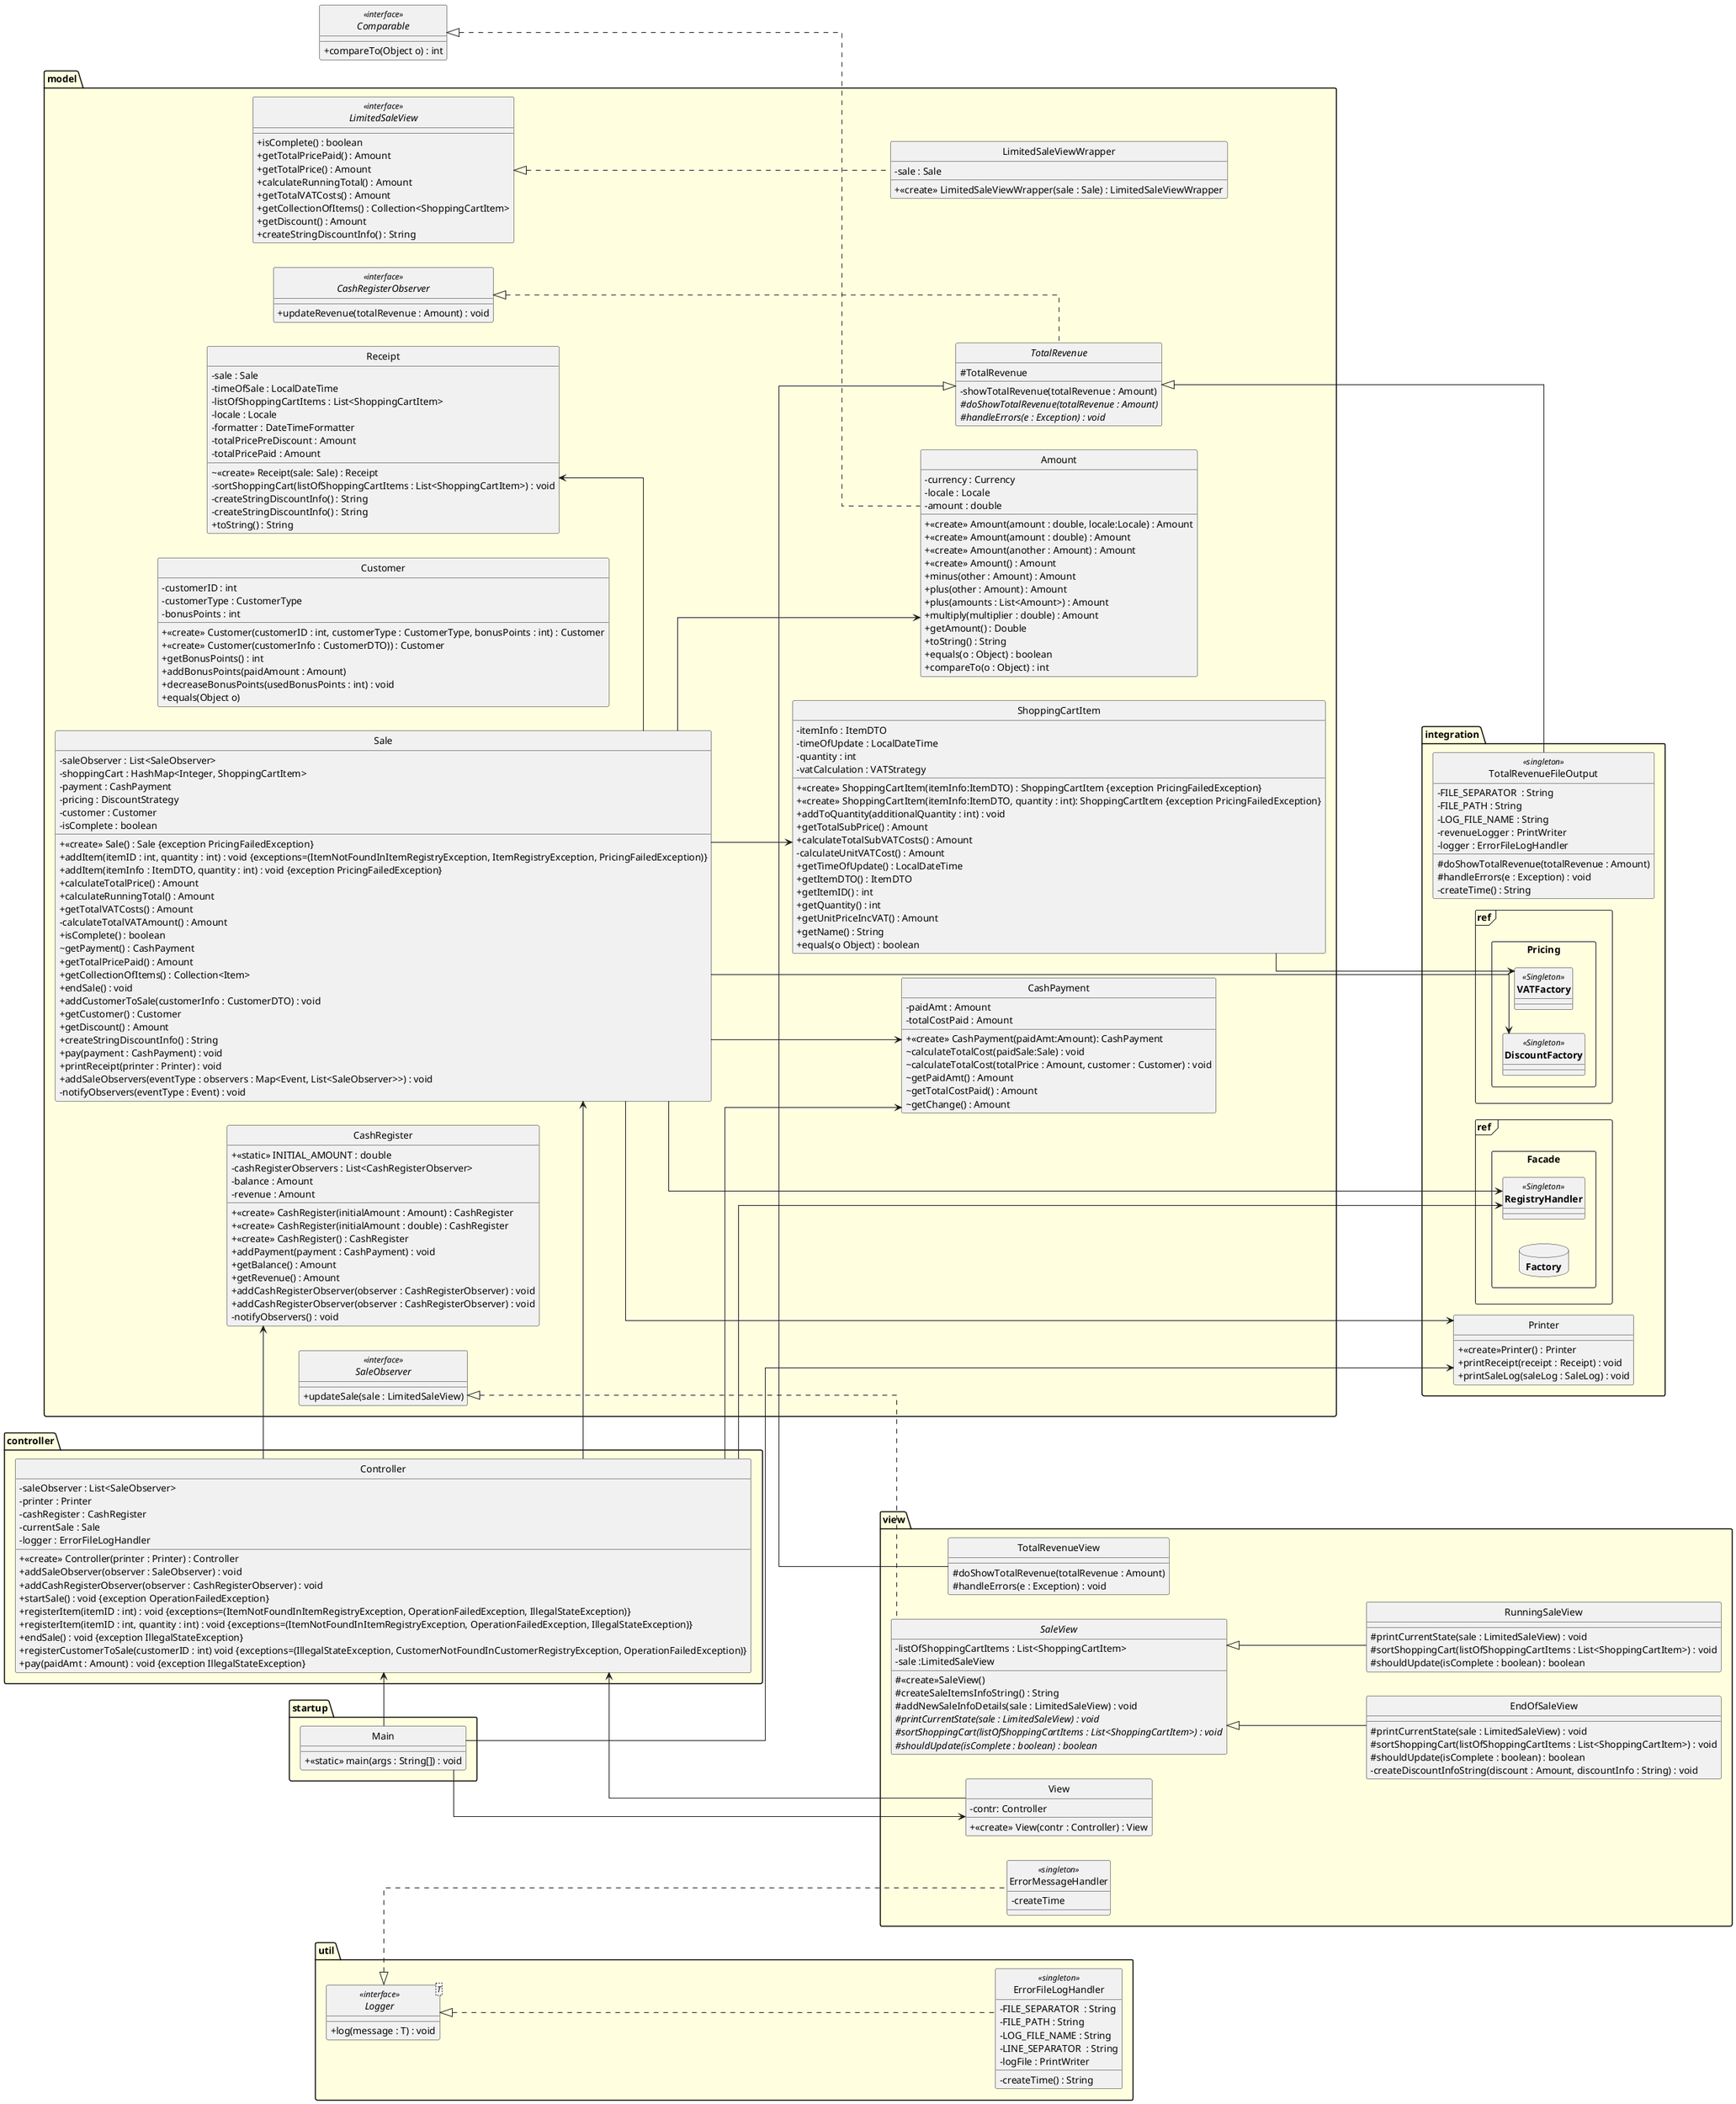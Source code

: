 @startuml
hide circle
skinparam linetype ortho
skinparam package {
    BackgroundColor LightYellow
}
'top to bottom direction
left to right direction
skinparam ClassAttributeIconSize 0
interface Comparable <<interface>> {
    + compareTo(Object o) : int
    }

package startup {
    class Main{
        + <<static>> main(args : String[]) : void
    }
}
package model {
    class Sale{
        - saleObserver : List<SaleObserver>
        - shoppingCart : HashMap<Integer, ShoppingCartItem>
'        - shoppingCart : Map<Integer, ShoppingCartItem>
        - payment : CashPayment
        - pricing : DiscountStrategy
        - customer : Customer
        - isComplete : boolean
        + <<create>> Sale() : Sale {exception PricingFailedException}
        + addItem(itemID : int, quantity : int) : void {exceptions=(ItemNotFoundInItemRegistryException, ItemRegistryException, PricingFailedException)}
        + addItem(itemInfo : ItemDTO, quantity : int) : void {exception PricingFailedException}
        + calculateTotalPrice() : Amount
        + calculateRunningTotal() : Amount
        + getTotalVATCosts() : Amount
        - calculateTotalVATAmount() : Amount
        + isComplete() : boolean
        ~ getPayment() : CashPayment
        + getTotalPricePaid() : Amount
        + getCollectionOfItems() : Collection<Item>
        + endSale() : void
        + addCustomerToSale(customerInfo : CustomerDTO) : void
        + getCustomer() : Customer
        + getDiscount() : Amount
        + createStringDiscountInfo() : String
        + pay(payment : CashPayment) : void
        + printReceipt(printer : Printer) : void
        + addSaleObservers(eventType : observers : Map<Event, List<SaleObserver>>) : void
        - notifyObservers(eventType : Event) : void
    }
    class ShoppingCartItem{
        - itemInfo : ItemDTO
        - timeOfUpdate : LocalDateTime
        - quantity : int
        - vatCalculation : VATStrategy
        + <<create>> ShoppingCartItem(itemInfo:ItemDTO) : ShoppingCartItem {exception PricingFailedException}
        + <<create>> ShoppingCartItem(itemInfo:ItemDTO, quantity : int): ShoppingCartItem {exception PricingFailedException}
        + addToQuantity(additionalQuantity : int) : void
        + getTotalSubPrice() : Amount
        + calculateTotalSubVATCosts() : Amount
        - calculateUnitVATCost() : Amount
        + getTimeOfUpdate() : LocalDateTime
        + getItemDTO() : ItemDTO
        + getItemID() : int
        + getQuantity() : int
        + getUnitPriceIncVAT() : Amount
        + getName() : String
        + equals(o Object) : boolean
        }
    class CashPayment{
        - paidAmt : Amount
        - totalCostPaid : Amount
        + <<create>> CashPayment(paidAmt:Amount): CashPayment
        ~ calculateTotalCost(paidSale:Sale) : void
         ~ calculateTotalCost(totalPrice : Amount, customer : Customer) : void
        ~ getPaidAmt() : Amount
        ~ getTotalCostPaid() : Amount
        ~ getChange() : Amount
        }
    class CashRegister{
        + <<static>> INITIAL_AMOUNT : double
        - cashRegisterObservers : List<CashRegisterObserver>
        - balance : Amount
        - revenue : Amount
        + <<create>> CashRegister(initialAmount : Amount) : CashRegister
        + <<create>> CashRegister(initialAmount : double) : CashRegister
        + <<create>> CashRegister() : CashRegister
        + addPayment(payment : CashPayment) : void
        + getBalance() : Amount
        + getRevenue() : Amount
        + addCashRegisterObserver(observer : CashRegisterObserver) : void
        + addCashRegisterObserver(observer : CashRegisterObserver) : void
        - notifyObservers() : void
    }
    class Receipt{
        - sale : Sale
        - timeOfSale : LocalDateTime
        - listOfShoppingCartItems : List<ShoppingCartItem>
        - locale : Locale
        - formatter : DateTimeFormatter
        - totalPricePreDiscount : Amount
        - totalPricePaid : Amount
        ~ <<create>> Receipt(sale: Sale) : Receipt
        - sortShoppingCart(listOfShoppingCartItems : List<ShoppingCartItem>) : void
        - createStringDiscountInfo() : String
        - createStringDiscountInfo() : String
        + toString() : String
    }
     class Amount{
        - currency : Currency
        - locale : Locale
        - amount : double
        + <<create>> Amount(amount : double, locale:Locale) : Amount
        + <<create>> Amount(amount : double) : Amount
        + <<create>> Amount(another : Amount) : Amount
        + <<create>> Amount() : Amount
        + minus(other : Amount) : Amount
        + plus(other : Amount) : Amount
        + plus(amounts : List<Amount>) : Amount
        + multiply(multiplier : double) : Amount
        + getAmount() : Double
        + toString() : String
        + equals(o : Object) : boolean
        + compareTo(o : Object) : int
    }
    class Customer {
        - customerID : int
        - customerType : CustomerType
        - bonusPoints : int
        + <<create>> Customer(customerID : int, customerType : CustomerType, bonusPoints : int) : Customer
        + <<create>> Customer(customerInfo : CustomerDTO)) : Customer
        + getBonusPoints() : int
        + addBonusPoints(paidAmount : Amount)
        + decreaseBonusPoints(usedBonusPoints : int) : void
        + equals(Object o)
    }
    interface SaleObserver <<interface>> {
        + updateSale(sale : LimitedSaleView)
    }
    interface CashRegisterObserver <<interface>> {
        + updateRevenue(totalRevenue : Amount) : void
    }
    interface LimitedSaleView <<interface>> {
        + isComplete() : boolean
        + getTotalPricePaid() : Amount
        + getTotalPrice() : Amount
        + calculateRunningTotal() : Amount
        + getTotalVATCosts() : Amount
        + getCollectionOfItems() : Collection<ShoppingCartItem>
        + getDiscount() : Amount
        + createStringDiscountInfo() : String
    }
    class LimitedSaleViewWrapper {
        - sale : Sale
        + <<create>> LimitedSaleViewWrapper(sale : Sale) : LimitedSaleViewWrapper
    }
    abstract class TotalRevenue {
        - showTotalRevenue(totalRevenue : Amount)
        # TotalRevenue
        # {abstract} doShowTotalRevenue(totalRevenue : Amount)
        # {abstract} handleErrors(e : Exception) : void
    }
}
package view {
    class EndOfSaleView {
        # printCurrentState(sale : LimitedSaleView) : void
        # sortShoppingCart(listOfShoppingCartItems : List<ShoppingCartItem>) : void
        # shouldUpdate(isComplete : boolean) : boolean
        - createDiscountInfoString(discount : Amount, discountInfo : String) : void
    }
    class ErrorMessageHandler <<singleton>>{
        - createTime
    }
    class View {
        - contr: Controller
        + <<create>> View(contr : Controller) : View
    }
    abstract class SaleView {
        - listOfShoppingCartItems : List<ShoppingCartItem>
        - sale :LimitedSaleView
        # <<create>>SaleView()
        # createSaleItemsInfoString() : String
        # addNewSaleInfoDetails(sale : LimitedSaleView) : void
        # {abstract} printCurrentState(sale : LimitedSaleView) : void
        # {abstract} sortShoppingCart(listOfShoppingCartItems : List<ShoppingCartItem>) : void
        # {abstract} shouldUpdate(isComplete : boolean) : boolean
    }
    class RunningSaleView {
        # printCurrentState(sale : LimitedSaleView) : void
        # sortShoppingCart(listOfShoppingCartItems : List<ShoppingCartItem>) : void
        # shouldUpdate(isComplete : boolean) : boolean
    }
    class TotalRevenueView {
        # doShowTotalRevenue(totalRevenue : Amount)
        # handleErrors(e : Exception) : void
    }
}

package controller {
    class Controller{
        - saleObserver : List<SaleObserver>
        - printer : Printer
        - cashRegister : CashRegister
        - currentSale : Sale
        - logger : ErrorFileLogHandler
        + <<create>> Controller(printer : Printer) : Controller
        + addSaleObserver(observer : SaleObserver) : void
        + addCashRegisterObserver(observer : CashRegisterObserver) : void
        + startSale() : void {exception OperationFailedException}
        + registerItem(itemID : int) : void {exceptions=(ItemNotFoundInItemRegistryException, OperationFailedException, IllegalStateException)}
        + registerItem(itemID : int, quantity : int) : void {exceptions=(ItemNotFoundInItemRegistryException, OperationFailedException, IllegalStateException)}
        + endSale() : void {exception IllegalStateException}
        + registerCustomerToSale(customerID : int) void {exceptions=(IllegalStateException, CustomerNotFoundInCustomerRegistryException, OperationFailedException)}
        + pay(paidAmt : Amount) : void {exception IllegalStateException}
    }
}
package integration {
    package "**ref**" <<Frame>>{
        package **Pricing** <<Rectangle>> {
            class "**DiscountFactory**" as DiscountFactory <<Singleton>>{
            }
            class "**VATFactory**" as VATFactory <<Singleton>> {
            }
       }
    }
    package "**ref **" <<Frame>> {
        package **Facade** <<Rectangle>> {
            class "**RegistryHandler**" as RegistryHandler <<Singleton>>{
            }
            package **Factory** <<Database>>{
            }
        }
    }
    class Printer{
        + <<create>>Printer() : Printer
        + printReceipt(receipt : Receipt) : void
         + printSaleLog(saleLog : SaleLog) : void
    }
    class TotalRevenueFileOutput <<singleton>> {
        - FILE_SEPARATOR  : String
        - FILE_PATH : String
        - LOG_FILE_NAME : String
        - revenueLogger : PrintWriter
        - logger : ErrorFileLogHandler
        # doShowTotalRevenue(totalRevenue : Amount)
        # handleErrors(e : Exception) : void
        - createTime() : String
        }
}
package util{
    class ErrorFileLogHandler <<singleton>>{
        - FILE_SEPARATOR  : String
        - FILE_PATH : String
        - LOG_FILE_NAME : String
        - LINE_SEPARATOR  : String
        - logFile : PrintWriter
        - createTime() : String
    }
     interface Logger <T><<interface>> {
        + log(message : T) : void
    }
}

'interfaces
CashRegisterObserver <|-[dashed]- TotalRevenue
TotalRevenue <|- TotalRevenueView
TotalRevenue <|- TotalRevenueFileOutput

SaleObserver <|-[dashed]- SaleView
SaleView <|-- EndOfSaleView
SaleView <|-- RunningSaleView

Logger <|-[dashed]- ErrorFileLogHandler
Logger <|-[dashed]- ErrorMessageHandler

LimitedSaleView <|-[dashed]- LimitedSaleViewWrapper

Comparable <|-[dashed]- Amount

'Dependencies
Main ---> View
Main -up-> Controller
Main ---> Printer

View -right-> Controller

Controller -right-> CashRegister
Controller -right-> RegistryHandler
Controller -right-> Sale
Controller -right-> CashPayment

Sale --> RegistryHandler
Sale --> DiscountFactory
Sale --> CashPayment
Sale -> Receipt
Sale --> Printer
Sale --> ShoppingCartItem
Sale --> Amount

ShoppingCartItem --> VATFactory
@enduml
@startuml
hide circle
skinparam linetype ortho
skinparam package {
    BackgroundColor LightYellow
}
'top to bottom direction
left to right direction
skinparam ClassAttributeIconSize 0
mainframe **cd** Pricing

package itegration.pricing {
    enum "//<<enumeration>>//\nCustomerType" as CustomerType {
        STUDENT,
        MEMBER
    }
    class DiscountFactory <<singleton>> {
        - {static} DISCOUNT_CLASS_NAME_KEY : String
        + getDiscountStrategy() : DiscountStrategy
        - createComposite(classNames : String[]
        - instantiateDiscountStrategy(className : String) : DiscountStrategy
    }
     interface DiscountStrategy <<interface>>{
        + getTotal(sale : Sale) : Amount
        + getDiscount() : Amount
    }
     class CompositeDiscountStrategy {
        - discountStrategies : List<DiscountStrategy>
        - usedDiscountStrategy : DiscountStrategy
        ~ <<create>> CompositeDiscountStrategy() : CompositeDiscountStrategy
        + addDiscountStrategy(discountStrategy : DiscountStrategy)
        + toString()
    }
     class MemberDiscount {
        - discountRate : double
        - discountAmount : Amount
        + toString() : String
    }
    class StudentDiscount {
        - discountRate : double
        - discountAmount : Amount
        + toString() : String
    }
    class Promotion {
        - threshold : Amount
        - bonusCheck : Amount
        - discountAmount : Amount
        - toString() : String
    }
    Together {
    class VATFactory <<singleton>> {
        - {static} VAT_CLASS_NAME_KEY : String
        + getDefaultVATStrategy() : DiscountStrategy
        - instantiateVATStrategy(className : String) : DiscountStrategy
    }
    interface VATStrategy <<interface>> {
        + calculateVATForItem(item : ShoppingCartItem) : Amount
    }
    class SwedishVAT {
        - getVATRate(vatGroupCode : int): double
    }
    }
}
class ReflectiveOperationException {
        ClassNotFoundException \n | NoSuchMethodException \n | InvocationTargetException \n | InstantiationException \n | IllegalAccessException

}

'interfaces
VATStrategy <|-[dashed]- SwedishVAT
DiscountStrategy <|-[dashed]- CompositeDiscountStrategy
DiscountStrategy <|-[dashed]- StudentDiscount
DiscountStrategy <|-[dashed]- Promotion
DiscountStrategy <|-[dashed]- MemberDiscount

'relations
DiscountFactory -down-> ReflectiveOperationException : Throws
VATFactory ---> ReflectiveOperationException : Throws
@enduml
@startuml
hide circle
skinparam linetype ortho
skinparam package {
    BackgroundColor LightYellow
}
'top to bottom direction
left to right direction
skinparam ClassAttributeIconSize 0

mainframe **cd** Facade
'     TODO: Go through all the dB singletons. Are they correct? Is the UML updated?
package integration {
    interface IRegistryFactory <<interface>> {
       + getDefaultItemRegister() : ItemRegistry {exceptions=(ClassNotFoundException, InvocationTargetException, NoSuchMethodException, InstantiationException, IllegalAccessException)}
       + getDefaultCustomerRegister() : CustomerRegistry {exceptions=(ClassNotFoundException, InvocationTargetException, NoSuchMethodException, InstantiationException, IllegalAccessException)}
       + getDefaultAccountingSystem() : AccountingSystem {exceptions=(ClassNotFoundException, InvocationTargetException, NoSuchMethodException, InstantiationException, IllegalAccessException)}
    }

    class FlatFileDatabaseFactory <<singleton>> {
        - ACCOUNTING_CLASS_NAME_KEY : String
        - CUSTOMER_CLASS_NAME_KEY : String
        - INVENTORY_CLASS_NAME_KEY : String
    }

    class RegistryHandler <<singleton>> {
        - accountingSystem : AccountingSystem
        - customerRegister : CustomerRegistry
        - itemRegistry : ItemRegistry
        - saleLog : SaleLog
        + updateRegistries(closedSale : Sale) : void
        + updateAccountingSystem(closedSale : Sale) : void
        + updateCustomerRegistry(closedSale : Sale) : void
        + updateItemRegistry(closedSale : Sale) : void
        + logSale(closedSale : Sale) : void
        + getCustomerInfo(customerID : int) : CustomerDTO {exception CustomerNotFoundInCustomerRegistryException}
        + getItemInfo(itemID : int) : ItemDTO {exception ItemNotFoundInItemRegistryException}
        + findSaleByCustomerID(customerID : int) : List<Sale>
    }

    interface AccountingSystem<T> <<interface>> {
        + updateRegistry(closedSale : Sale) : void {exception} {exception AccountingSystemException}
    }
    interface CustomerRegistry<T> <<interface>> {
        + getDataInfo(dataID T) : CustomerDTO {exceptions=(CustomerNotFoundInCustomerRegistryException, CustomerRegistryException)}
        + updateRegistry(closedSale : Sale) : void {exception CustomerRegistryException}
    }
    interface ItemRegistry<T> <<interface>> {
        + getDataInfo(dataID T) : ItemDTO {exceptions=(ItemNotFoundInItemRegistryException, ItemRegistryException)}
        + updateRegistry(closedSale : Sale) : void {exception ItemRegistryException}
    }

    '     TODO Se över hela upplägget. Records och dylikt
    class AccountingSystemFlatFileDB <<singleton>>{
        - {static} CSV_DELIMITER : String
        - FILE_PATH_KEY : String
        - FLAT_FILE_DB_NAME _KEY: String
        - flatFileDb : File
        - recordHeader : string
        - records : Map<LocalDateTime, Record>
    '        - records : HashMap<LocalDateTime, Record>
        - timeOfUpdate : LocalTime
        - totalRevenue : Amount
        - totalVatCosts : Amount
        - totalDiscounts : Amount
        - addRecordDataFromDb() : void {exception AccountingSystemException}
        - updateDatabase() : void {exception AccountingSystemException}
    }
    '        note bottom : Record is a nested class
        class Record {
            - timeOfUpdate : LocalTime
            - totalAmount : Amount
            - totalVatAmount : Amount
            - discounts : Amount
            + <<create>>Record(timeOfUpdate : LocalTime, totalAmount : Amount, totalVatAmount : Amount, discounts : Amount)
            + toString() : String
        }

    class CustomerRegistryFlatFileDB <<singleton>> {
        - {static} CSV_DELIMITER : String
        - FILE_PATH_KEY : String
        - FLAT_FILE_DB_NAME _KEY: String
        - DATABASE_NOT_FOUND : int
        - flatFileDb : File
        - recordHeader : string
        - customerTable : Map<Integer, CustomerData>
    '        - customerTable : HashMap<Integer, CustomerData>
        - addCustomerData() : void {exception CustomerRegistryException}
        - updateDatabase() :void {exception CustomerRegistryException}
    }
    '        note bottom : CustomerData is a nested class
    class CustomerData {
        - customerID : int
        - customerType : CustomerType
        - bonusPoints : int
        + <<create>>CustomerData(customerID : int, customerType : CustomerType, bonusPoints : int)
        + toString() : String
    }

    class ItemRegistryFlatFileDB <<singleton>> {
        - {static} CSV_DELIMITER : String
        - FILE_PATH_KEY : String
        - FLAT_FILE_DB_NAME _KEY: String
        - DATABASE_NOT_FOUND : int
        - flatFileDb : File
        - recordHeader : string
        - inventoryTable : Map<Integer, ItemData>
    '        - inventoryTable : HashMap<Integer, ItemData>
        - addItemData() : void {exception ItemRegistryException}
        - updateDatabase() : void {exception ItemRegistryException}
    }
    '        note bottom : ItemData is a nested class
    class ItemData {
        - articleNo : int
        - name : String
        - description : String
        - price : Amount
        - vatGroupCode : int
        - inStore : int
        - sold : int
        + <<create>>ItemData(articleNo : int, name : String, \n description : String, price : Amount, vatGroupCode : int, \ninStore : int, sold : int)
        + toString() : String
    }

    class SaleLog{
        + sales : List<Sale>
        ~<<create>>SaleLog() : SaleLog
        ~ logSale(sale : Sale) : void
        ~ findSaleByCustomerID(customerID : int) : List<Sale>
    }
}

'interfaces
IRegistryFactory <|-[dashed]- FlatFileDatabaseFactory

AccountingSystem <|-[dashed]- AccountingSystemFlatFileDB
CustomerRegistry <|-[dashed]- CustomerRegistryFlatFileDB
ItemRegistry <|-[dashed]- ItemRegistryFlatFileDB

'Nested classes
ItemData +-- ItemRegistryFlatFileDB
CustomerData +-- CustomerRegistryFlatFileDB
Record +-- AccountingSystemFlatFileDB

'Dependencies
RegistryHandler --> CustomerRegistryFlatFileDB
RegistryHandler --> AccountingSystemFlatFileDB
RegistryHandler --> ItemRegistryFlatFileDB
RegistryHandler --> SaleLog

@enduml
@startuml
'title DTO
' //TODO Ska vi ha en customerDTO och customerDb?
' //TODO Ska DTO:erna flyttas till CD?
hide circle
skinparam ClassAttributeIconSize 0
skinparam linetype ortho
skinparam package {
    BackgroundColor LightYellow
}
package instegration {
    package dto {
        class ItemDTO{
            - itemId : int
            - name : String
            - description : String
            - price : Amount
            - vat : VAT
            +<<create>> ItemDTO() : ItemDTO
            + equals(o : Object)
        }
        class CustomerDTO{
'            // TODO ska discount finnas med i SaleDTO?
            - customerID : int
            - customerType : CustomerType
            - bonusPoints : int
            +<<create>>DiscountDTO(customerID : int, customerType : CustomerType, bonusPoints : int) : DiscountDTO
            + equals(o : Object) : boolean
'        note bottom : Attributes TBD based on Discount Rules.
        }
    }
}
note top: getters, toString and equals are included as methods for all DTO attributes
@enduml

@startuml
skinparam style strictuml
hide unlinked
participant ": Main" as Main

participant "<<singleton>>\n: RegisterCreator" as registerCreator
participant "saleLog\n: SaleLog" as saleLog
participant "<<interface>>\n: AccountingSystem" as AccountingSystemFlatFileDB
participant "<<interface>>\n: CustomerRegistry" as CustomerRegistry
participant "<<interface>>\n: ItemRegistry" as ItemRegistryFlatFileDB

participant "view \n: View" as view
participant "<<singleton>>\nerrorMessageHandler\n: ErrormessageHandler" as errorMessageHandler
participant "contr\n: Controller" as contr
participant "saleObservers \n: List<SaleObserver>" as saleObservers
participant "cashRegister\n: CashRegister" as cashRegister
participant "printer\n: Printer" as printer
participant "<<singleton>>\nlogger \n: ErrorFileLogHandler" as logger
' user -> Main: main()
activate Main
create printer
autonumber 1
Main -[dashed]->> printer : <<create>>\nprinter = Printer() : Printer

autonumber 3
create contr
Main -[dashed]->> contr : <<create>>\ncontr =\nController(printer : Printer) : Controller
activate contr


create cashRegister
autonumber 3.1
contr -[dashed]->> cashRegister : <<create>>\n cashRegister = \nCashRegister(initialAmount: int) : CashRegister
autonumber 3.2
contr -> logger : logger =\n ErrorFileLogHandler.getInstance() : Logger
activate logger
deactivate logger
create saleObservers
autonumber 3.3
contr -[dashed]->> saleObservers : <<create>>\n observers =\nArrayList<SaleObserver>() : ArrayList
deactivate contr


autonumber 4
Main -> contr : addCashRegisterObserver(\n\tTotalRevenueFileOutput.getInstance() : CashRegisterObserver\n) : void
activate contr
autonumber 4.1
contr -> cashRegister : addCashRegisterObserver(\n\tobserver : CashRegisterObserver\n) : void
activate cashRegister
deactivate cashRegister

deactivate contr

create view
autonumber 5
Main -[dashed]->> view : <<create>>\n View(contr: Controller):View
activate view

autonumber 5.1
view -> contr : addSaleObserver(\n\tnew RunningSaleView() : SaleObserver\n) : void
activate contr
autonumber 5.1.1
contr -> saleObservers : add(saleObserver: SaleObserver) : boolean
activate saleObservers
deactivate saleObservers
deactivate contr
autonumber 5.2
view -> contr : addSaleObserver(\n\tnew EndOfSaleView() : SaleObserver\n) : void
activate contr
autonumber 5.2.1
contr -> saleObservers : add(saleObserver: SaleObserver) : boolean
activate saleObservers
deactivate saleObservers
deactivate contr
autonumber 5.3
view -> contr : addCashRegisterObserver(\n\tnew TotalRevenueView() : CashRegisterObserver\n) : void
activate contr
autonumber 5.3.1
contr -> cashRegister : addCashRegisterObserver(\n\tobserver : CashRegisterObserver\n) : void
activate cashRegister
deactivate cashRegister
deactivate contr
autonumber 5.4
view -> logger : logger =\nErrorFileLogHandler.getInstance() : Logger
activate logger
deactivate logger
autonumber 5.4
view -> errorMessageHandler : logger =\nErrorMessageHandler.getInstance() : Logger
activate errorMessageHandler
deactivate errorMessageHandler
deactivate view
deactivate Main
'TODO ska jag lägga till att view skapar observers?
'TODO ska jag lägga till att view anropar contr för alla RegisterObservers?
'TODO ska jag lägga till att view anropar contr för alla SaleObservers?

@enduml

@startuml
skinparam style strictuml

'autoactivate on 'TODO activationbars!!!!!!!
' actor user
hide unlinked
'title "startSale"
participant ":View" as View
participant "contr : Controller" as contr
participant "currentSale : Sale" as currentSale
participant ": DiscountFactory" as DiscountFactory
participant "saleObservers : List<SaleObserver>" as saleObservers

autonumber 1
View -> contr : startSale(): void
activate View
activate contr

autonumber 1.1
create currentSale
contr -[dashed]->> currentSale :  <<create>>\n currentSale = Sale() : Sale
activate currentSale
autonumber 1.1.1
create saleObservers
currentSale -[dashed]->> saleObservers : <<create>>\n observers =\nArrayList<SaleObserver>() : ArrayList
autonumber 1.1.2
currentSale -> DiscountFactory : <<static>>\n discountFactory = getInstance() : DiscountFactory
activate DiscountFactory
deactivate DiscountFactory
currentSale -> DiscountFactory : pricing = getDiscountStrategy() : DiscountStrategy

'Hur lägga till brytningen som Leif har i sitt exempel?
autonumber 1.1.3
activate DiscountFactory
autonumber stop
currentSale <<- DiscountFactory : <<exception>>\nClassNotFoundException
currentSale <<- DiscountFactory : <<exception>>\nInvocationTargetException
currentSale <<- DiscountFactory : <<exception>>\nNoSuchMethodException
currentSale <<- DiscountFactory : <<exception>>\nInstantiationException
currentSale <<- DiscountFactory : <<exception>>\nIllegalAccessException
deactivate DiscountFactory
contr <<- currentSale : <<exception>>\nOperationFailedException
deactivate currentSale
View <<- contr : <<exception>>\nOperationFailedException
autonumber 1.2
contr -> currentSale : addAllSaleObservers(saleObservers : List<SaleObserver>) : void
activate currentSale
autonumber 1.2.1
currentSale -> saleObservers : addAll(observers : List<SaleObserver>) : void
activate saleObservers
deactivate saleObservers
deactivate currentSale

deactivate contr
deactivate View

autonumber stop
@enduml

@startuml
skinparam style strictuml

'title registerItem
'REGISTERITEM
hide unlinked
participant ": View" as View
participant "contr\n: Controller" as contr
participant "currentSale\n: Sale" as currentSale
participant "shoppingCart\n: Map<Integer, ShoppingCartItem>" as shoppingCart
participant ": RegistryHandler" as RegistryHandler
'interface ": ItemRegistry" as ItemRegistry
participant "<<interface>>\n: ItemRegistry" as ItemRegistry
participant "existingShoppingCartItem \n: ShoppingCartItem" as oldItem
participant "newShoppingCartItem\n: ShoppingCartItem" as newItem

loop moreItems
'[validIdentifier]
    alt singleItem
        autonumber 1
        View -> contr : registerItem(itemID:int) : void
        activate View
        activate contr
        autonumber 1.1
        contr -> contr : registerItem(itemID:int, 1 : int) : void
        activate contr
        deactivate contr
        deactivate contr

   else else
        autonumber 1
        View -> contr : registerItem(itemID:int, quantity:int) : void
        activate contr
   end
        autonumber 1.2
        contr -> currentSale : addItem(itemID : int, quantity:int) : void
        activate currentSale
            autonumber 1.2.1
            currentSale -> shoppingCart : existingShoppingCartItem = \nget.(itemID : int) : ShoppingCartItem
                activate shoppingCart
                deactivate shoppingCart
            alt existingShoppingCartItem != null
                autonumber 1.2.2
                currentSale -> oldItem : addToQuantity(quantity : int) : void
            ref over currentSale : \t\t Notify Sale Observers
                activate oldItem
                deactivate oldItem
            else
            ref over currentSale : \t\t Item not found in Shopping Cart

'        activate currentSale
                autonumber stop
                    contr <<- currentSale : <<exception>>\nItemNotFoundInItemRegistryException
                    contr <<- currentSale : <<exception>>\nItemRegistryException
                    ref over contr : \t\tNotify Developer

             end
'            autonumber 1.2.3
'            currentSale -> currentSale
'            activate currentSale
'            deactivate currentSale
            deactivate currentSale
                autonumber stop
                    View <<- contr : <<exception>>\nItemNotFoundInInRegistryException
                    ref over View : \t Notify User & Developer
                    View <<- contr : <<exception>>\nOperationFailedException
                    ref over View : \tNotify User
        autonumber stop

        deactivate contr
        deactivate View
end

autonumber stop
@enduml
@startuml
skinparam style strictuml
hide unlinked
participant ": View" as View
participant "contr\n: Controller" as contr
participant "currentSale\n: Sale" as currentSale
participant "shoppingCart\n: Map<Integer, ShoppingCartItem>" as shoppingCart
participant ": RegistryHandler" as RegistryHandler
'interface ": ItemRegistry" as ItemRegistry
participant "<<interface>>\n: ItemRegistry" as ItemRegistry
participant "existingShoppingCartItem \n: ShoppingCartItem" as oldItem
participant "newShoppingCartItem\n: ShoppingCartItem" as newItem
mainframe **sd** Item not found in Shopping Cart
                activate currentSale
                autonumber 1
                currentSale -> RegistryHandler : itemInfo = RegistryHandler\n\t\t.getInstance()\n\t\t.getItemInfo(itemID : int) : ItemDTO
'                activate currentSale
                ref over RegistryHandler, ItemRegistry
                    Database call
                end ref
                activate RegistryHandler
                autonumber stop
                currentSale <<- RegistryHandler : <<exception>>\nItemNotFoundInItemRegistryException
                currentSale <<- RegistryHandler : <<exception>>\nItemRegistryException
                deactivate RegistryHandler

                autonumber 1.2
                currentSale -> currentSale : addItem(itemInfo : ItemDTO, quantity : int) : void
                activate currentSale
                autonumber 1.2.1
                create newItem
                currentSale -[dashed]->> newItem : <<create>> \n newShoppingCartItem = \n ShoppingCartItem(itemInfo : ItemDTO, quantity : int) : ShoppingCartItem
                activate newItem
                ref over newItem : \t\t\tVAT Strategy
                autonumber stop
                 currentSale <<- newItem : <<exception>>\nPricingFailedException
                deactivate newItem
                currentSale -> shoppingCart : put(\n\titem.itemID():int, \n\tnewShoppingCartItem : ShoppingCartItem\n) : ShoppingCartItem
                activate shoppingCart
                deactivate shoppingCart
            ref over currentSale : \t\t Notify Sale Observers
@enduml
@startuml

skinparam style strictuml
mainframe **sd** Notify Sale Observers
participant ": Sale" as Sale
participant "<<interface>>\n: LimitedSaleView" as LimitedSaleView
participant "saleObservers : List<SaleObserver>" as saleObservers

-> Sale : [some sale update]
activate Sale
Sale -> Sale : notifyObservers() : void
activate Sale
create LimitedSaleView
Sale -[dashed]->> LimitedSaleView : <<create>>\n limitedSaleView = LimitedSaleViewWrapper(sale : Sale) : LimitedSaleViewWrapper
loop for each SaleObserver in saleObservers
    Sale -> saleObservers : updateSale(limitedSaleView : LimitedSaleView) : void
    activate saleObservers
    deactivate saleObservers
end loop

@enduml
@startuml
skinparam style strictuml

mainframe **sd** Notify User \l**sd** Notify Developer \l**sd** Notify User & Developer
participant ": Controller" as Controller
participant ": View" as View
participant "errorMessageHandler\n: ErrormessageHandler" as errorMessageHandler
participant "logger \n: ErrorFileLogHandler" as logger
participant "logFile \n: PrintWriter" as logFile
participant "exception \n: Exception" as exception

group Notify User
-> View : catch
View -> errorMessageHandler : log(message : String) : void
activate View
activate errorMessageHandler
deactivate errorMessageHandler
deactivate View
end

group Notify Developer
-> Controller : catch
Controller -> logger : log(exception : Exception) : void
activate Controller
activate logger
logger -> logFile : println(logMsgBuilder : StringBuilder)
logger -> exception : printStackTrace(logFile : PrintWriter)
logger -> logFile : println(\n\tSystem.getProperty("file.separator"\n) : String)
deactivate logger
deactivate logger
deactivate Controller
end

group Notify User and Developer
-> View : catch
View -> View : writeToLogAndUI
activate View
View -> errorMessageHandler : log(message : String) : void
activate errorMessageHandler
deactivate errorMessageHandler

View -> logger : log(exception : Exception) : void
activate logger
logger -> logFile : println(logMsgBuilder : StringBuilder)
logger -> exception : printStackTrace(logFile : PrintWriter)
logger -> logFile : println(\n\tSystem.getProperty("file.separator"\n) : String)
deactivate logger
deactivate View

end

@enduml

@startuml
skinparam style strictuml
'title EndSale

participant ":View" as View
participant "contr:Controller" as contr
participant "currentSale:Sale" as currentSale

autonumber 1
View -> contr : endSale() : void
activate View
activate contr
autonumber 1.1
contr -> currentSale : endSale (): void
activate currentSale
            ref over currentSale
                Notify Sale Observers
            end ref
deactivate currentSale
deactivate contr
deactivate View

autonumber stop
@enduml

@startuml
skinparam style strictuml
'title registerCustomerToSale

participant ": View" as View
participant "contr : Controller" as contr
participant "currentSale : Sale" as currentSale
participant ": RegistryHandler" as RegistryHandler
participant ": CustomerRegistry" as CustomerRegistry
participant ": Customer" as customer

autonumber 1
View -> contr : registerCustomerToSale(customerID:int): void
activate View
activate contr
autonumber 1.1
                currentSale -> RegistryHandler : itemInfo = RegistryHandler\n\t\t.getInstance()\n\t\t.getItemInfo(itemID : int) : ItemDTO
'                activate currentSale
                ref over RegistryHandler, CustomerRegistry
                    Database call
                end ref
                activate RegistryHandler
autonumber stop
contr <<- RegistryHandler : <<exception>>\nCustomerNotFoundInCustomerRegistryException
View <<- contr : <<exception>>\nCustomerNotFoundInCustomerRegistryException
contr <<- RegistryHandler : <<exception>>\nCustomerRegistryException
deactivate RegistryHandler
View <<- contr : <<exception>>\nOperationFailedException
autonumber 1.2
contr -> currentSale : addCustomerToSale(\n\tcustomerInfo:CustomerDTO\n): void
activate currentSale
create customer
autonumber 1.2.1
currentSale -[dashed]-> customer : <<create>>\nCustomer(customerInfo : CustomerDTO) : Customer
activate customer
deactivate customer
deactivate customer

deactivate contr
deactivate View

autonumber stop
@enduml

@startuml
skinparam style strictuml
'title addPayment

'TODO: HÄR ÄR DU.
participant ": View" as View
participant "contr : Controller" as contr
participant "payment : CashPayment" as payment
participant "currentSale : Sale" as currentSale
participant "cashRegister : CashRegister" as cashRegister
participant "currentReceipt : Receipt" as currentReceipt
participant "printer : Printer" as printer

activate View
autonumber 1
View -> contr : pay(paidAmt : Amount) : void
activate contr
create payment
autonumber 1.1
contr -[dashed]->> payment : <<create>> \npayment = \nCashPayment(paidAmt:Amount) : CashPayment
autonumber 1.2
contr -> currentSale : pay(payment:CashPayment) : void
activate currentSale
ref over currentSale, payment
Pricing; discount and customer bonus points strategy
'TODO ref:
end
deactivate currentSale

deactivate currentSale
deactivate payment
deactivate currentSale
autonumber 1.3
contr -> cashRegister : addPayment (payment:CashPayment) : void
activate cashRegister
autonumber 1.3.1
cashRegister -> payment : getPaidAmt() : Amount
activate payment
deactivate payment
cashRegister -> payment : getChange() : Amount
activate payment
deactivate payment
cashRegister -> payment : getTotalCostPaid() : Amount
activate payment
deactivate payment
ref over cashRegister
Notify Cash Register Observers
end ref
deactivate cashRegister

ref over contr, currentSale
Log sale and update external systems
'TODO ref:
'participant "contr : Controller" as contr
'participant "currentSale : Sale" as currentSale
'participant "saleLog:SaleLog" as saleLog
'participant ": AccountingSystemFlatFileDB" as AccountingSystemFlatFileDB
'participant "customerRegistry : CustomerRegistry" as customerRegistry
'participant "itemRegistry : ItemRegistry" as itemRegistry
'autonumber 1.4
'contr -> saleLog:logSale(currentSale : Sale):void
'activate saleLog
'deactivate saleLog
'
'autonumber 1.5
'contr -> AccountingSystemFlatFileDB : updateToAccounting(currentSale : Sale): void
'activate AccountingSystemFlatFileDB
'autonumber 1.5.1
'AccountingSystemFlatFileDB -> AccountingSystemFlatFileDB : updateDatabase() :void
'activate AccountingSystemFlatFileDB
'deactivate AccountingSystemFlatFileDB
'deactivate AccountingSystemFlatFileDB
'
'autonumber 1.6
'contr -> customerRegistry : updateToAccounting(currentSale : Sale): void
'activate customerRegistry
'autonumber 1.6.1
'customerRegistry -> customerRegistry : updateDatabase() :void
'activate customerRegistry
'deactivate customerRegistry
'deactivate customerRegistry
'
'autonumber 1.7
'contr -> itemRegistry : updateRegistry(currentSale : Sale)
'activate itemRegistry
'autonumber 1.7.1
'itemRegistry -> itemRegistry : updateDatabase() :void
'activate itemRegistry
'deactivate itemRegistry
'deactivate itemRegistry
'deactivate currentSale
end ref
autonumber 1.4
contr -> currentSale : printReceipt(printer:Printer) : void
activate currentSale
create currentReceipt
autonumber 1.4.1
currentSale -[dashed]->> currentReceipt : <<create>>\n receipt = \n Receipt(sale:Sale) : Receipt
'activate currentReceipt
'deactivate currentReceipt
autonumber 1.4.2
currentSale -> printer :printReceipt(receipt:Receipt):void
activate printer
deactivate printer
deactivate currentSale
deactivate contr
deactivate View
autonumber stop

@enduml
@startuml
mainframe **sd** Pricing; discount and customer bonus points strategy
participant "currentSale : Sale" as currentSale
participant "payment : CashPayment" as payment
participant "pricing : CompositeDiscountStrategy" as pricing
participant "discountStrategies :\n List<DiscountStrategy>" as discountStrategies
participant "strategy : DiscountStrategy" as strategy
participant "customer : Customer" as customer

skinparam style strictuml

-> currentSale : pay(payment : CashPayment) : void
activate currentSale
currentSale -> payment : calculateTotalCost(currentSale : Sale) : void
activate payment
payment -> currentSale : totalCostPaid =\n getTotalPrice() : Amount
activate currentSale
currentSale -> pricing : getTotal(currentSale : Sale) : Amount
activate pricing
pricing -> currentSale : lowestTotalPrice =\n calculateRunningTotal() : Amount
activate currentSale
deactivate currentSale
loop i.hasNext
    pricing -> discountStrategies : strategy = i.next() : DiscountStrategy
    activate discountStrategies
    deactivate discountStrategies
    pricing -> strategy : total =\ngetTotal(currentSale)
    activate strategy
    deactivate strategy
    opt lowestTotalPrice > total
        pricing -> pricing : lowestTotalPrice = total
        pricing -> pricing : usedDiscountStrategy = strategy
    end opt
    deactivate pricing
end loop

payment -> currentSale : customer =\n getCustomer() : Customer
opt customer != null
payment ->  customer : addBonusPoints(totalCostPaid : Amount)
end opt
deactivate currentSale
@enduml
@startuml

skinparam style strictuml
mainframe **sd** Notify Cash Register Observers
participant ": CashRegister" as CashRegister
participant "cashRegisterObservers\n: List<CashRegisterObserver>" as cashRegisterObservers

-> CashRegister : addPayment()
activate CashRegister
CashRegister -> CashRegister : notifyObservers() : void
activate CashRegister
loop for each CashRegisterObserver in cashRegisterObservers
    CashRegister -> cashRegisterObservers : updateRevenue(revenue : Amount) : void
    activate cashRegisterObservers
    deactivate cashRegisterObservers
end loop

@enduml
